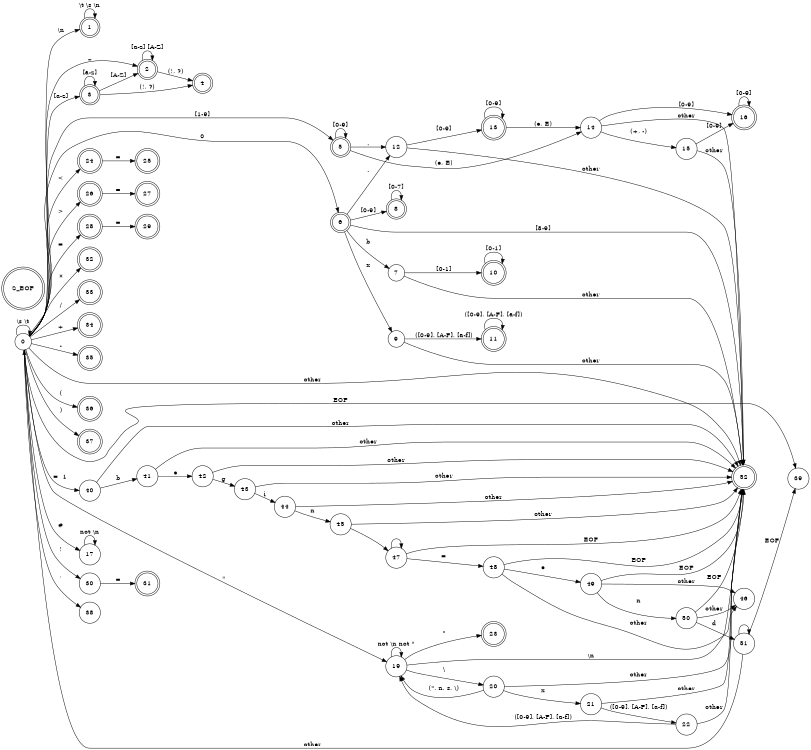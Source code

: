 digraph finite_state_machine {
	rankdir=LR;
	size="8,5"
	//node [style=filled fillcolor="#00ff005f"];
	//S_INITIAL;
	//3  2 5 6 19 17 24 26 28 S_EXCLAMATION_MARK;
	//20 12 14 7 8 9 ;
	//13 16 15 10 11 S_STR_HEX;
	//S_STR_HEX1;
	node [style=filled fillcolor="#ffffff"];
	node [shape = doublecircle]; 
	1 2 3 4 5 6 10 8 11 13 16 23 24 26 28 29 31 32 33 34 35 52 27 25 36 37 S_EOF;
	node [shape = circle];

	0 -> 0 [label = "\\s \\t"];
	0 -> 39 [label = "EOF"];
	0 -> 1 [label = "\\n"];
	0 -> 40 [label = "=  1 "];  // TO DO LABEL
	0 -> 3 [ label = "[a-z]"];
	0 -> 2 [ label = "_"];
	0 -> 5 [ label = "[1-9]"];
	0 -> 6 [ label = "0"];
	0 -> 19 [label = "\""];
	0 -> 17 [label = "#"];
	0 -> 24 [label = "<"];
	0 -> 26 [label = ">"];
	0 -> 28 [label = "="];
	0 -> 30 [label = "!"];
	0 -> 32 [label = "*"];
    0 -> 33 [label = "/"];
    0 -> 34 [label = "+"];
    0 -> 35 [label = "-"];
	0 -> 36 [label = "("];
	0 -> 37 [label = ")"];
	0 -> 38 [label = ","];
	0 -> 52 [label = "other" ];


	1 -> 1 [label = "\\t \\s \\n"];

	3 -> 3 [label = "[a-z]"];
	3 -> 2 [label = "[A-Z]"];
	3 -> 4 [label = "(!, ?)"];

	2 -> 2 [label = "[a-z] [A-Z]"];
	2 -> 4 [ label = "(!, ?)"];

	5 -> 5 [ label = "[0-9]"];
	5 -> 12 [ label = "."];
	5 -> 14 [ label = "(e, E)"];

	6 -> 7 [label = "b"];
    6 -> 8 [label = "[0-9]"]; 
    6 -> 9 [label = "x"];
	6 -> 52 [label = "[8-9]"];
	6 -> 12 [ label = "."];

	
	19 -> 19 [label = "not \\n not \""];
    19 -> 23 [label = "\""];
	19 -> 20 [label = "\\"];
	19 -> 52 [label = "\\n"];
    
	17 -> 17 [ label = "not \\n"];

	24 -> 25 [label = "="];

	26 -> 27 [label = "="];

	28 -> 29 [label = "="];

	30 -> 31 [label = "="];

	//DEPTH II.

	12 -> 13 [ label = "[0-9]"]; 
	12 -> 52 [ label = "other"]; 
	
	14 -> 16 [label = "[0-9]"];
	14 -> 15 [label = "(+, -)"];
	14 -> 52 [label = "other"];
	
	7 -> 10 [label = "[0-1]"];
	7 -> 52 [label = "other"];

	8 -> 8 [label = "[0-7]"];

	9 -> 11 [label = "([0-9], [A-F], [a-f])"];
	9 -> 52 [label = "other"];
	
	20 -> 19 [label = "(\", n, s, \\)"];
    20 -> 21 [label = "x"];
	20 -> 52 [label = "other"];
    
	//DEPTH III.
	13 -> 13 [label = "[0-9]"];
	13 -> 14 [ label = "(e, E)"]; 
	
	16 -> 16 [label = "[0-9]"];

	15 -> 16 [label = "[0-9]"];
	15 -> 52 [label = "other"];

	10 -> 10 [label = "[0-1]"];

	11 -> 11 [label = "([0-9], [A-F], [a-f])"];

	21 -> 22 [label = "([0-9], [A-F], [a-f])"]; 
	21 -> 52 [label = "other"];
    

	//DEPTH IV.
	22 -> 19 [label = "([0-9], [A-F], [a-f])"];
	22 -> 52 [label = "other"];
    
	//BLOCK COMMENTS

	40 -> 41 [ label = "b"];
	40 -> 52 [label = "other"];

	41 -> 42 [ label = "e"];
	41 -> 52 [ label = "other"];

	42 -> 43 [label = "g"];
	42 -> 52 [label = "other"];

	43 -> 44 [label = "i"];
	43 -> 52 [label = "other"];

	44 -> 45 [label = "n"];
	44 -> 52 [label = "other"];

	45 -> 47 [label = "\n"];
	45 -> 52 [label = "other"];


	47 -> 48 [label = "="];
	47 -> 47 [label = "\n"];
	47 -> 52 [label = "EOF"];

	48 -> 49 [label = "e"];
	48 -> 52 [label = "EOF"];
	48 -> 46 [label = "other"];

	49 -> 50 [label = "n"];
	49 -> 52 [label = "EOF"];
	49 -> 46 [label = "other"];

	50 -> 51 [label = "d"];
	50 -> 52 [label = "EOF"];
	50 -> 46 [label = "other"];

	51 -> 51 [label = "\n"];
	51 -> 39 [label = "EOF"]
	51 -> 0 [label = "other"];
}
